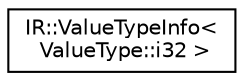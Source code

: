 digraph "Graphical Class Hierarchy"
{
  edge [fontname="Helvetica",fontsize="10",labelfontname="Helvetica",labelfontsize="10"];
  node [fontname="Helvetica",fontsize="10",shape=record];
  rankdir="LR";
  Node0 [label="IR::ValueTypeInfo\<\l ValueType::i32 \>",height=0.2,width=0.4,color="black", fillcolor="white", style="filled",URL="$struct_i_r_1_1_value_type_info_3_01_value_type_1_1i32_01_4.html"];
}
